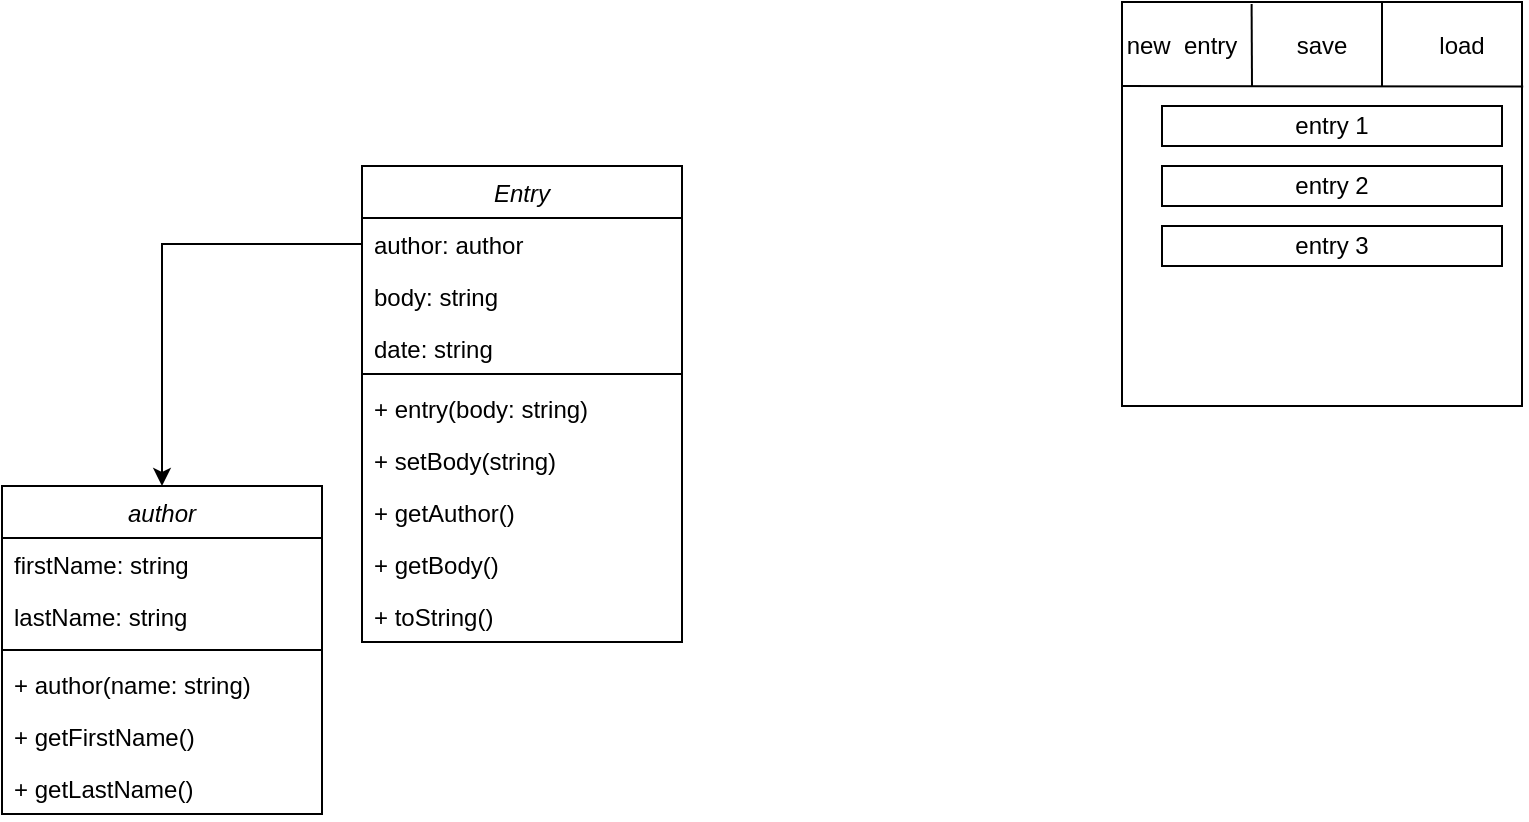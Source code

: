 <mxfile version="13.11.0" type="github">
  <diagram id="C5RBs43oDa-KdzZeNtuy" name="Page-1">
    <mxGraphModel dx="1360" dy="802" grid="1" gridSize="10" guides="1" tooltips="1" connect="1" arrows="1" fold="1" page="1" pageScale="1" pageWidth="827" pageHeight="1169" math="0" shadow="0">
      <root>
        <mxCell id="WIyWlLk6GJQsqaUBKTNV-0" />
        <mxCell id="WIyWlLk6GJQsqaUBKTNV-1" parent="WIyWlLk6GJQsqaUBKTNV-0" />
        <mxCell id="zkfFHV4jXpPFQw0GAbJ--0" value="Entry" style="swimlane;fontStyle=2;align=center;verticalAlign=top;childLayout=stackLayout;horizontal=1;startSize=26;horizontalStack=0;resizeParent=1;resizeLast=0;collapsible=1;marginBottom=0;rounded=0;shadow=0;strokeWidth=1;" parent="WIyWlLk6GJQsqaUBKTNV-1" vertex="1">
          <mxGeometry x="220" y="120" width="160" height="238" as="geometry">
            <mxRectangle x="230" y="140" width="160" height="26" as="alternateBounds" />
          </mxGeometry>
        </mxCell>
        <mxCell id="zkfFHV4jXpPFQw0GAbJ--1" value="author: author" style="text;align=left;verticalAlign=top;spacingLeft=4;spacingRight=4;overflow=hidden;rotatable=0;points=[[0,0.5],[1,0.5]];portConstraint=eastwest;" parent="zkfFHV4jXpPFQw0GAbJ--0" vertex="1">
          <mxGeometry y="26" width="160" height="26" as="geometry" />
        </mxCell>
        <mxCell id="zkfFHV4jXpPFQw0GAbJ--2" value="body: string" style="text;align=left;verticalAlign=top;spacingLeft=4;spacingRight=4;overflow=hidden;rotatable=0;points=[[0,0.5],[1,0.5]];portConstraint=eastwest;rounded=0;shadow=0;html=0;" parent="zkfFHV4jXpPFQw0GAbJ--0" vertex="1">
          <mxGeometry y="52" width="160" height="26" as="geometry" />
        </mxCell>
        <mxCell id="zkfFHV4jXpPFQw0GAbJ--3" value="date: string" style="text;align=left;verticalAlign=top;spacingLeft=4;spacingRight=4;overflow=hidden;rotatable=0;points=[[0,0.5],[1,0.5]];portConstraint=eastwest;rounded=0;shadow=0;html=0;" parent="zkfFHV4jXpPFQw0GAbJ--0" vertex="1">
          <mxGeometry y="78" width="160" height="22" as="geometry" />
        </mxCell>
        <mxCell id="zkfFHV4jXpPFQw0GAbJ--4" value="" style="line;html=1;strokeWidth=1;align=left;verticalAlign=middle;spacingTop=-1;spacingLeft=3;spacingRight=3;rotatable=0;labelPosition=right;points=[];portConstraint=eastwest;" parent="zkfFHV4jXpPFQw0GAbJ--0" vertex="1">
          <mxGeometry y="100" width="160" height="8" as="geometry" />
        </mxCell>
        <mxCell id="zkfFHV4jXpPFQw0GAbJ--5" value="+ entry(body: string)" style="text;align=left;verticalAlign=top;spacingLeft=4;spacingRight=4;overflow=hidden;rotatable=0;points=[[0,0.5],[1,0.5]];portConstraint=eastwest;" parent="zkfFHV4jXpPFQw0GAbJ--0" vertex="1">
          <mxGeometry y="108" width="160" height="26" as="geometry" />
        </mxCell>
        <mxCell id="aCOcVsU2OiUl2X7-kR9N-4" value="+ setBody(string)" style="text;align=left;verticalAlign=top;spacingLeft=4;spacingRight=4;overflow=hidden;rotatable=0;points=[[0,0.5],[1,0.5]];portConstraint=eastwest;" parent="zkfFHV4jXpPFQw0GAbJ--0" vertex="1">
          <mxGeometry y="134" width="160" height="26" as="geometry" />
        </mxCell>
        <mxCell id="aCOcVsU2OiUl2X7-kR9N-5" value="+ getAuthor()" style="text;align=left;verticalAlign=top;spacingLeft=4;spacingRight=4;overflow=hidden;rotatable=0;points=[[0,0.5],[1,0.5]];portConstraint=eastwest;" parent="zkfFHV4jXpPFQw0GAbJ--0" vertex="1">
          <mxGeometry y="160" width="160" height="26" as="geometry" />
        </mxCell>
        <mxCell id="Jlaj_vZJcAUhfrQujSeH-0" value="+ getBody()" style="text;align=left;verticalAlign=top;spacingLeft=4;spacingRight=4;overflow=hidden;rotatable=0;points=[[0,0.5],[1,0.5]];portConstraint=eastwest;" parent="zkfFHV4jXpPFQw0GAbJ--0" vertex="1">
          <mxGeometry y="186" width="160" height="26" as="geometry" />
        </mxCell>
        <mxCell id="Jlaj_vZJcAUhfrQujSeH-3" value="+ toString()" style="text;align=left;verticalAlign=top;spacingLeft=4;spacingRight=4;overflow=hidden;rotatable=0;points=[[0,0.5],[1,0.5]];portConstraint=eastwest;" parent="zkfFHV4jXpPFQw0GAbJ--0" vertex="1">
          <mxGeometry y="212" width="160" height="26" as="geometry" />
        </mxCell>
        <mxCell id="Jlaj_vZJcAUhfrQujSeH-5" value="author" style="swimlane;fontStyle=2;align=center;verticalAlign=top;childLayout=stackLayout;horizontal=1;startSize=26;horizontalStack=0;resizeParent=1;resizeLast=0;collapsible=1;marginBottom=0;rounded=0;shadow=0;strokeWidth=1;" parent="WIyWlLk6GJQsqaUBKTNV-1" vertex="1">
          <mxGeometry x="40" y="280" width="160" height="164" as="geometry">
            <mxRectangle x="230" y="140" width="160" height="26" as="alternateBounds" />
          </mxGeometry>
        </mxCell>
        <mxCell id="Jlaj_vZJcAUhfrQujSeH-6" value="firstName: string" style="text;align=left;verticalAlign=top;spacingLeft=4;spacingRight=4;overflow=hidden;rotatable=0;points=[[0,0.5],[1,0.5]];portConstraint=eastwest;" parent="Jlaj_vZJcAUhfrQujSeH-5" vertex="1">
          <mxGeometry y="26" width="160" height="26" as="geometry" />
        </mxCell>
        <mxCell id="Jlaj_vZJcAUhfrQujSeH-7" value="lastName: string" style="text;align=left;verticalAlign=top;spacingLeft=4;spacingRight=4;overflow=hidden;rotatable=0;points=[[0,0.5],[1,0.5]];portConstraint=eastwest;rounded=0;shadow=0;html=0;" parent="Jlaj_vZJcAUhfrQujSeH-5" vertex="1">
          <mxGeometry y="52" width="160" height="26" as="geometry" />
        </mxCell>
        <mxCell id="Jlaj_vZJcAUhfrQujSeH-9" value="" style="line;html=1;strokeWidth=1;align=left;verticalAlign=middle;spacingTop=-1;spacingLeft=3;spacingRight=3;rotatable=0;labelPosition=right;points=[];portConstraint=eastwest;" parent="Jlaj_vZJcAUhfrQujSeH-5" vertex="1">
          <mxGeometry y="78" width="160" height="8" as="geometry" />
        </mxCell>
        <mxCell id="Jlaj_vZJcAUhfrQujSeH-10" value="+ author(name: string)" style="text;align=left;verticalAlign=top;spacingLeft=4;spacingRight=4;overflow=hidden;rotatable=0;points=[[0,0.5],[1,0.5]];portConstraint=eastwest;" parent="Jlaj_vZJcAUhfrQujSeH-5" vertex="1">
          <mxGeometry y="86" width="160" height="26" as="geometry" />
        </mxCell>
        <mxCell id="Jlaj_vZJcAUhfrQujSeH-11" value="+ getFirstName()" style="text;align=left;verticalAlign=top;spacingLeft=4;spacingRight=4;overflow=hidden;rotatable=0;points=[[0,0.5],[1,0.5]];portConstraint=eastwest;" parent="Jlaj_vZJcAUhfrQujSeH-5" vertex="1">
          <mxGeometry y="112" width="160" height="26" as="geometry" />
        </mxCell>
        <mxCell id="Jlaj_vZJcAUhfrQujSeH-15" value="+ getLastName()" style="text;align=left;verticalAlign=top;spacingLeft=4;spacingRight=4;overflow=hidden;rotatable=0;points=[[0,0.5],[1,0.5]];portConstraint=eastwest;" parent="Jlaj_vZJcAUhfrQujSeH-5" vertex="1">
          <mxGeometry y="138" width="160" height="26" as="geometry" />
        </mxCell>
        <mxCell id="Jlaj_vZJcAUhfrQujSeH-17" style="edgeStyle=orthogonalEdgeStyle;rounded=0;orthogonalLoop=1;jettySize=auto;html=1;exitX=0;exitY=0.5;exitDx=0;exitDy=0;entryX=0.5;entryY=0;entryDx=0;entryDy=0;" parent="WIyWlLk6GJQsqaUBKTNV-1" source="zkfFHV4jXpPFQw0GAbJ--1" target="Jlaj_vZJcAUhfrQujSeH-5" edge="1">
          <mxGeometry relative="1" as="geometry" />
        </mxCell>
        <mxCell id="9R7Jsz1sL-v1LMANkAQs-0" value="" style="rounded=0;whiteSpace=wrap;html=1;" parent="WIyWlLk6GJQsqaUBKTNV-1" vertex="1">
          <mxGeometry x="600" y="38" width="200" height="202" as="geometry" />
        </mxCell>
        <mxCell id="9R7Jsz1sL-v1LMANkAQs-1" value="" style="endArrow=none;html=1;entryX=1.003;entryY=0.209;entryDx=0;entryDy=0;entryPerimeter=0;exitX=0;exitY=0.208;exitDx=0;exitDy=0;exitPerimeter=0;" parent="WIyWlLk6GJQsqaUBKTNV-1" source="9R7Jsz1sL-v1LMANkAQs-0" target="9R7Jsz1sL-v1LMANkAQs-0" edge="1">
          <mxGeometry width="50" height="50" relative="1" as="geometry">
            <mxPoint x="580" y="70" as="sourcePoint" />
            <mxPoint x="802" y="83" as="targetPoint" />
          </mxGeometry>
        </mxCell>
        <mxCell id="9R7Jsz1sL-v1LMANkAQs-4" value="" style="endArrow=none;html=1;entryX=0.324;entryY=0.005;entryDx=0;entryDy=0;entryPerimeter=0;" parent="WIyWlLk6GJQsqaUBKTNV-1" target="9R7Jsz1sL-v1LMANkAQs-0" edge="1">
          <mxGeometry width="50" height="50" relative="1" as="geometry">
            <mxPoint x="665" y="80" as="sourcePoint" />
            <mxPoint x="500" y="50" as="targetPoint" />
          </mxGeometry>
        </mxCell>
        <mxCell id="9R7Jsz1sL-v1LMANkAQs-5" value="save" style="text;html=1;strokeColor=none;fillColor=none;align=center;verticalAlign=middle;whiteSpace=wrap;rounded=0;" parent="WIyWlLk6GJQsqaUBKTNV-1" vertex="1">
          <mxGeometry x="680" y="50" width="40" height="20" as="geometry" />
        </mxCell>
        <mxCell id="9R7Jsz1sL-v1LMANkAQs-6" value="load" style="text;html=1;strokeColor=none;fillColor=none;align=center;verticalAlign=middle;whiteSpace=wrap;rounded=0;" parent="WIyWlLk6GJQsqaUBKTNV-1" vertex="1">
          <mxGeometry x="750" y="50" width="40" height="20" as="geometry" />
        </mxCell>
        <mxCell id="9R7Jsz1sL-v1LMANkAQs-7" value="" style="endArrow=none;html=1;entryX=0.5;entryY=0;entryDx=0;entryDy=0;" parent="WIyWlLk6GJQsqaUBKTNV-1" edge="1">
          <mxGeometry width="50" height="50" relative="1" as="geometry">
            <mxPoint x="730" y="80" as="sourcePoint" />
            <mxPoint x="730" y="38" as="targetPoint" />
          </mxGeometry>
        </mxCell>
        <mxCell id="9R7Jsz1sL-v1LMANkAQs-8" value="new&amp;nbsp; entry" style="text;html=1;strokeColor=none;fillColor=none;align=center;verticalAlign=middle;whiteSpace=wrap;rounded=0;" parent="WIyWlLk6GJQsqaUBKTNV-1" vertex="1">
          <mxGeometry x="600" y="50" width="60" height="20" as="geometry" />
        </mxCell>
        <mxCell id="9R7Jsz1sL-v1LMANkAQs-10" value="entry 1" style="rounded=0;whiteSpace=wrap;html=1;" parent="WIyWlLk6GJQsqaUBKTNV-1" vertex="1">
          <mxGeometry x="620" y="90" width="170" height="20" as="geometry" />
        </mxCell>
        <mxCell id="9R7Jsz1sL-v1LMANkAQs-11" value="entry 2" style="rounded=0;whiteSpace=wrap;html=1;" parent="WIyWlLk6GJQsqaUBKTNV-1" vertex="1">
          <mxGeometry x="620" y="120" width="170" height="20" as="geometry" />
        </mxCell>
        <mxCell id="9R7Jsz1sL-v1LMANkAQs-12" value="entry 3" style="rounded=0;whiteSpace=wrap;html=1;" parent="WIyWlLk6GJQsqaUBKTNV-1" vertex="1">
          <mxGeometry x="620" y="150" width="170" height="20" as="geometry" />
        </mxCell>
        <mxCell id="9R7Jsz1sL-v1LMANkAQs-13" style="edgeStyle=orthogonalEdgeStyle;rounded=0;orthogonalLoop=1;jettySize=auto;html=1;exitX=0.5;exitY=1;exitDx=0;exitDy=0;" parent="WIyWlLk6GJQsqaUBKTNV-1" source="9R7Jsz1sL-v1LMANkAQs-0" target="9R7Jsz1sL-v1LMANkAQs-0" edge="1">
          <mxGeometry relative="1" as="geometry" />
        </mxCell>
      </root>
    </mxGraphModel>
  </diagram>
</mxfile>
